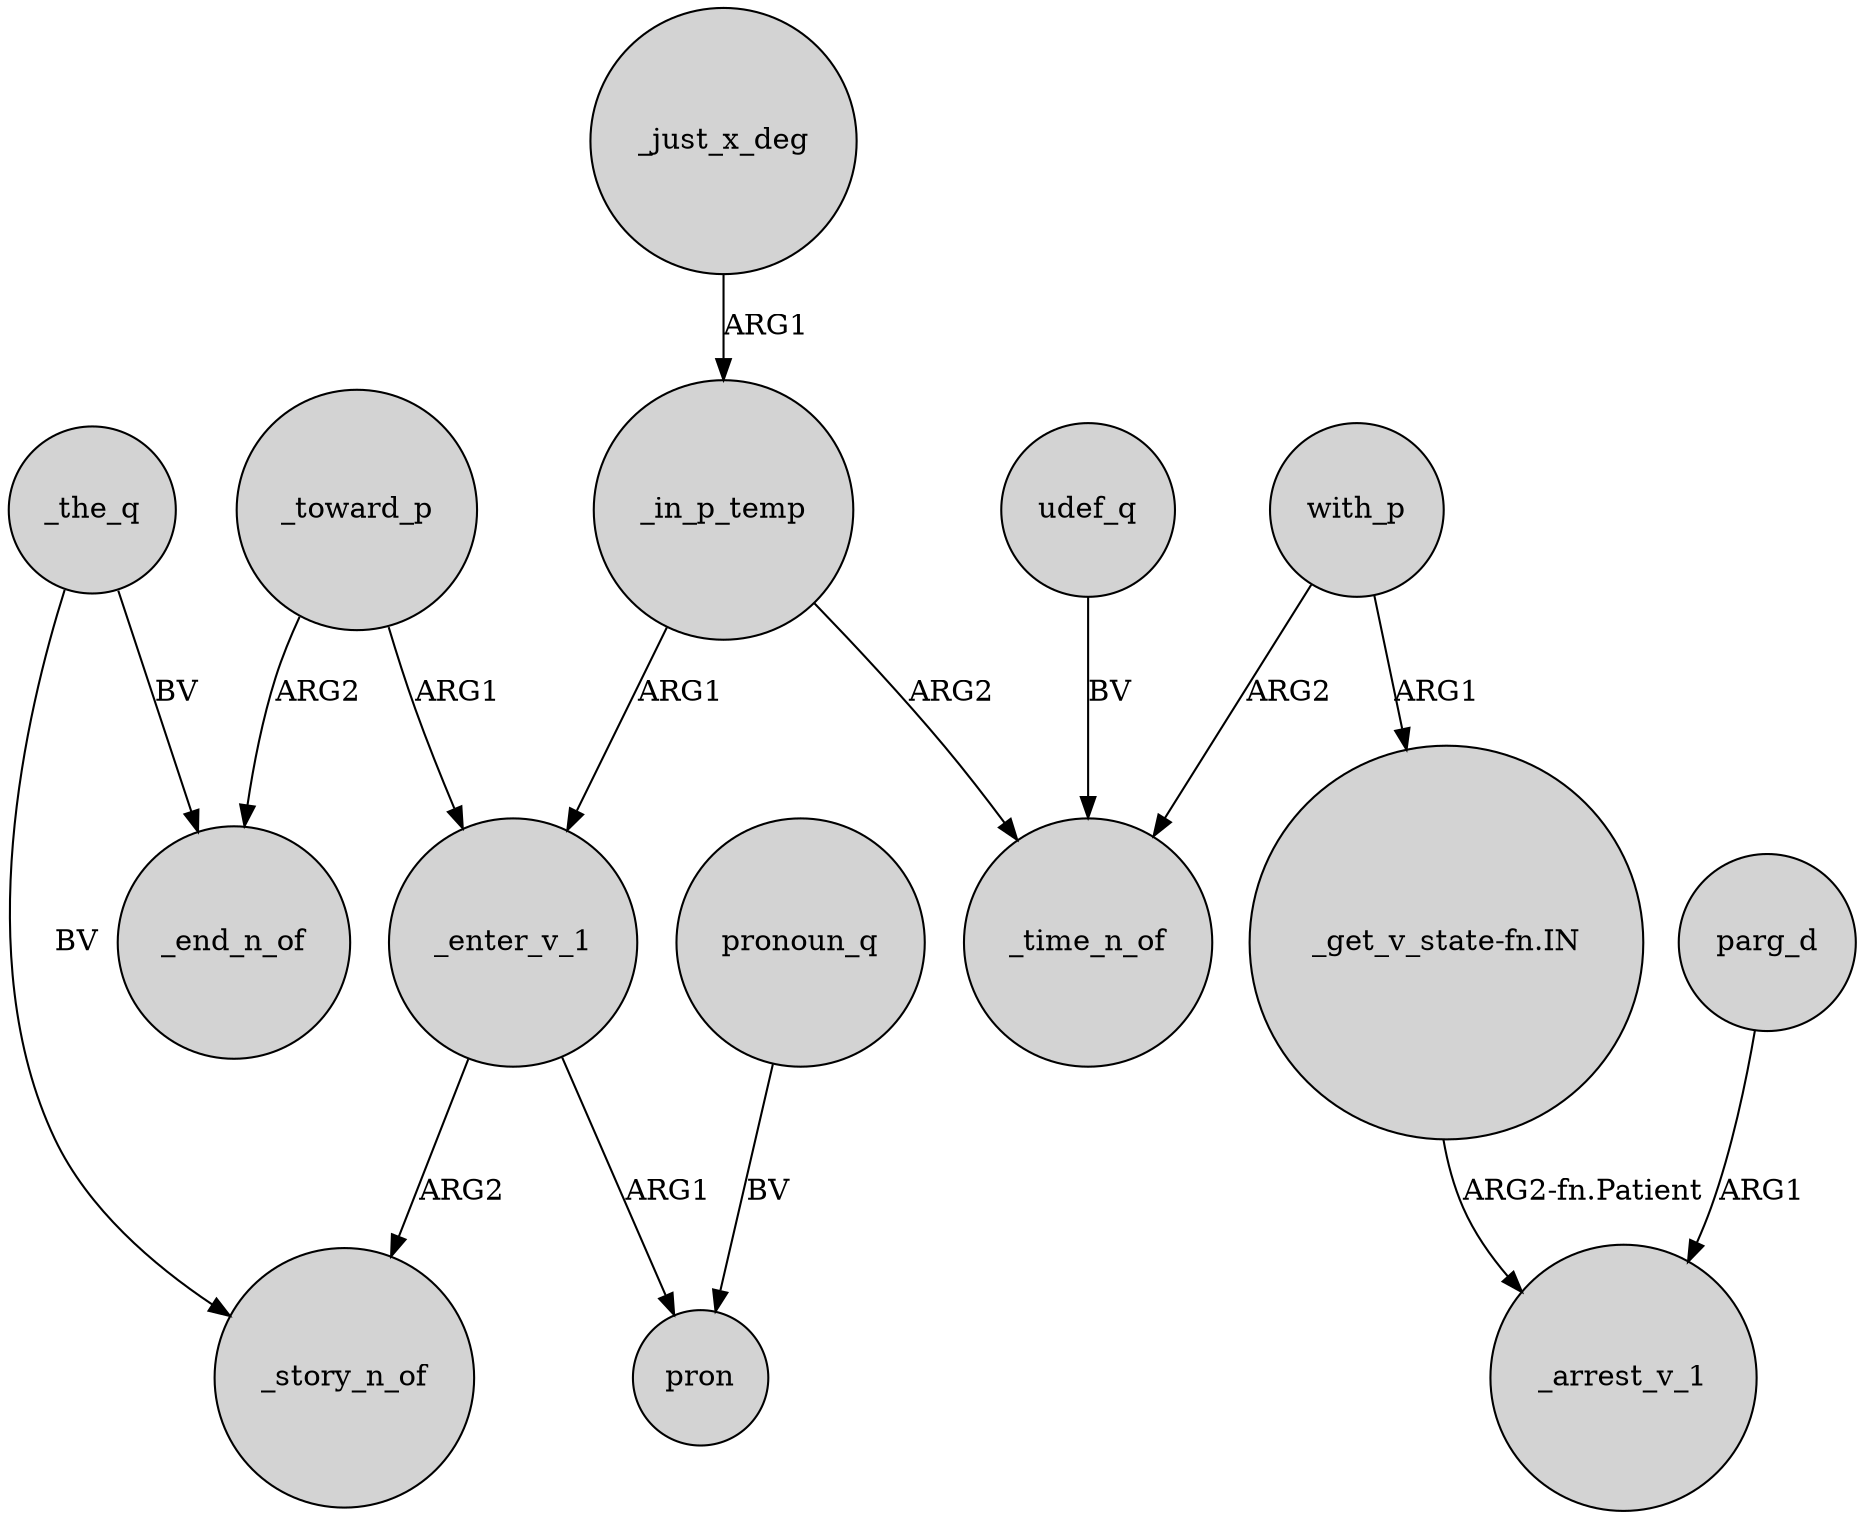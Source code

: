 digraph {
	node [shape=circle style=filled]
	_enter_v_1 -> _story_n_of [label=ARG2]
	_toward_p -> _end_n_of [label=ARG2]
	_just_x_deg -> _in_p_temp [label=ARG1]
	_in_p_temp -> _time_n_of [label=ARG2]
	"_get_v_state-fn.IN" -> _arrest_v_1 [label="ARG2-fn.Patient"]
	_toward_p -> _enter_v_1 [label=ARG1]
	udef_q -> _time_n_of [label=BV]
	_the_q -> _story_n_of [label=BV]
	parg_d -> _arrest_v_1 [label=ARG1]
	_the_q -> _end_n_of [label=BV]
	with_p -> _time_n_of [label=ARG2]
	with_p -> "_get_v_state-fn.IN" [label=ARG1]
	_enter_v_1 -> pron [label=ARG1]
	_in_p_temp -> _enter_v_1 [label=ARG1]
	pronoun_q -> pron [label=BV]
}
